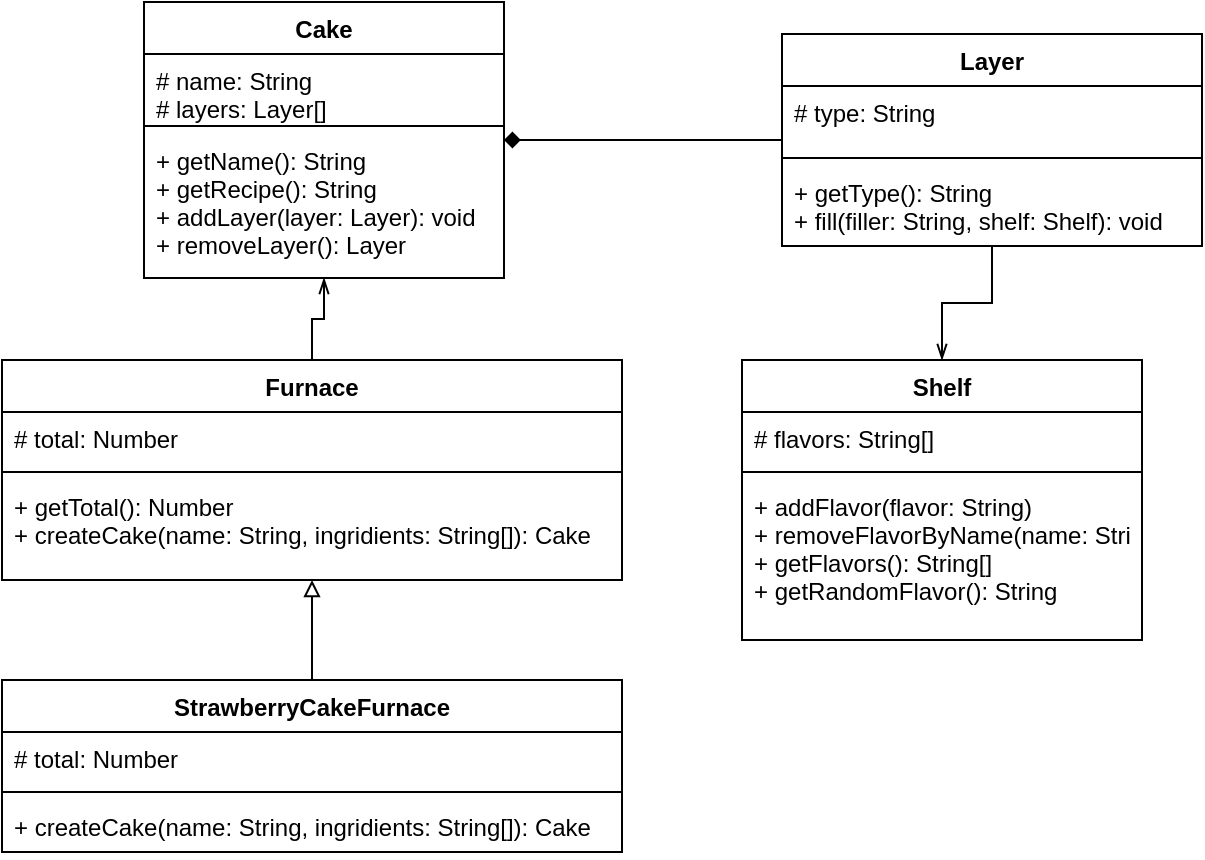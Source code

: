 <mxfile version="14.7.1" type="github">
  <diagram id="Qczj1tUrw4rJ5S7pwfr7" name="Page-1">
    <mxGraphModel dx="1080" dy="460" grid="1" gridSize="10" guides="1" tooltips="1" connect="1" arrows="1" fold="1" page="1" pageScale="1" pageWidth="827" pageHeight="1169" math="0" shadow="0">
      <root>
        <mxCell id="0" />
        <mxCell id="1" parent="0" />
        <mxCell id="pRh-S5okxtwCWEwb2zM1-41" style="edgeStyle=orthogonalEdgeStyle;rounded=0;orthogonalLoop=1;jettySize=auto;html=1;endArrow=openThin;endFill=0;strokeWidth=1;" parent="1" source="pRh-S5okxtwCWEwb2zM1-5" target="pRh-S5okxtwCWEwb2zM1-9" edge="1">
          <mxGeometry relative="1" as="geometry" />
        </mxCell>
        <mxCell id="pRh-S5okxtwCWEwb2zM1-5" value="Furnace" style="swimlane;fontStyle=1;align=center;verticalAlign=top;childLayout=stackLayout;horizontal=1;startSize=26;horizontalStack=0;resizeParent=1;resizeParentMax=0;resizeLast=0;collapsible=1;marginBottom=0;" parent="1" vertex="1">
          <mxGeometry x="10" y="320" width="310" height="110" as="geometry" />
        </mxCell>
        <mxCell id="pRh-S5okxtwCWEwb2zM1-6" value="# total: Number" style="text;strokeColor=none;fillColor=none;align=left;verticalAlign=top;spacingLeft=4;spacingRight=4;overflow=hidden;rotatable=0;points=[[0,0.5],[1,0.5]];portConstraint=eastwest;" parent="pRh-S5okxtwCWEwb2zM1-5" vertex="1">
          <mxGeometry y="26" width="310" height="26" as="geometry" />
        </mxCell>
        <mxCell id="pRh-S5okxtwCWEwb2zM1-7" value="" style="line;strokeWidth=1;fillColor=none;align=left;verticalAlign=middle;spacingTop=-1;spacingLeft=3;spacingRight=3;rotatable=0;labelPosition=right;points=[];portConstraint=eastwest;" parent="pRh-S5okxtwCWEwb2zM1-5" vertex="1">
          <mxGeometry y="52" width="310" height="8" as="geometry" />
        </mxCell>
        <mxCell id="pRh-S5okxtwCWEwb2zM1-8" value="+ getTotal(): Number&#xa;+ createCake(name: String, ingridients: String[]): Cake" style="text;strokeColor=none;fillColor=none;align=left;verticalAlign=top;spacingLeft=4;spacingRight=4;overflow=hidden;rotatable=0;points=[[0,0.5],[1,0.5]];portConstraint=eastwest;" parent="pRh-S5okxtwCWEwb2zM1-5" vertex="1">
          <mxGeometry y="60" width="310" height="50" as="geometry" />
        </mxCell>
        <mxCell id="pRh-S5okxtwCWEwb2zM1-9" value="Cake" style="swimlane;fontStyle=1;align=center;verticalAlign=top;childLayout=stackLayout;horizontal=1;startSize=26;horizontalStack=0;resizeParent=1;resizeParentMax=0;resizeLast=0;collapsible=1;marginBottom=0;" parent="1" vertex="1">
          <mxGeometry x="81" y="141" width="180" height="138" as="geometry" />
        </mxCell>
        <mxCell id="pRh-S5okxtwCWEwb2zM1-10" value="# name: String&#xa;# layers: Layer[]" style="text;strokeColor=none;fillColor=none;align=left;verticalAlign=top;spacingLeft=4;spacingRight=4;overflow=hidden;rotatable=0;points=[[0,0.5],[1,0.5]];portConstraint=eastwest;" parent="pRh-S5okxtwCWEwb2zM1-9" vertex="1">
          <mxGeometry y="26" width="180" height="32" as="geometry" />
        </mxCell>
        <mxCell id="pRh-S5okxtwCWEwb2zM1-11" value="" style="line;strokeWidth=1;fillColor=none;align=left;verticalAlign=middle;spacingTop=-1;spacingLeft=3;spacingRight=3;rotatable=0;labelPosition=right;points=[];portConstraint=eastwest;" parent="pRh-S5okxtwCWEwb2zM1-9" vertex="1">
          <mxGeometry y="58" width="180" height="8" as="geometry" />
        </mxCell>
        <mxCell id="pRh-S5okxtwCWEwb2zM1-12" value="+ getName(): String&#xa;+ getRecipe(): String&#xa;+ addLayer(layer: Layer): void&#xa;+ removeLayer(): Layer" style="text;strokeColor=none;fillColor=none;align=left;verticalAlign=top;spacingLeft=4;spacingRight=4;overflow=hidden;rotatable=0;points=[[0,0.5],[1,0.5]];portConstraint=eastwest;" parent="pRh-S5okxtwCWEwb2zM1-9" vertex="1">
          <mxGeometry y="66" width="180" height="72" as="geometry" />
        </mxCell>
        <mxCell id="pRh-S5okxtwCWEwb2zM1-13" value="Shelf" style="swimlane;fontStyle=1;align=center;verticalAlign=top;childLayout=stackLayout;horizontal=1;startSize=26;horizontalStack=0;resizeParent=1;resizeParentMax=0;resizeLast=0;collapsible=1;marginBottom=0;" parent="1" vertex="1">
          <mxGeometry x="380" y="320" width="200" height="140" as="geometry" />
        </mxCell>
        <mxCell id="pRh-S5okxtwCWEwb2zM1-14" value="# flavors: String[]" style="text;strokeColor=none;fillColor=none;align=left;verticalAlign=top;spacingLeft=4;spacingRight=4;overflow=hidden;rotatable=0;points=[[0,0.5],[1,0.5]];portConstraint=eastwest;" parent="pRh-S5okxtwCWEwb2zM1-13" vertex="1">
          <mxGeometry y="26" width="200" height="26" as="geometry" />
        </mxCell>
        <mxCell id="pRh-S5okxtwCWEwb2zM1-15" value="" style="line;strokeWidth=1;fillColor=none;align=left;verticalAlign=middle;spacingTop=-1;spacingLeft=3;spacingRight=3;rotatable=0;labelPosition=right;points=[];portConstraint=eastwest;" parent="pRh-S5okxtwCWEwb2zM1-13" vertex="1">
          <mxGeometry y="52" width="200" height="8" as="geometry" />
        </mxCell>
        <mxCell id="pRh-S5okxtwCWEwb2zM1-16" value="+ addFlavor(flavor: String)&#xa;+ removeFlavorByName(name: String)&#xa;+ getFlavors(): String[]&#xa;+ getRandomFlavor(): String" style="text;strokeColor=none;fillColor=none;align=left;verticalAlign=top;spacingLeft=4;spacingRight=4;overflow=hidden;rotatable=0;points=[[0,0.5],[1,0.5]];portConstraint=eastwest;" parent="pRh-S5okxtwCWEwb2zM1-13" vertex="1">
          <mxGeometry y="60" width="200" height="80" as="geometry" />
        </mxCell>
        <mxCell id="pRh-S5okxtwCWEwb2zM1-38" style="edgeStyle=orthogonalEdgeStyle;rounded=0;orthogonalLoop=1;jettySize=auto;html=1;endArrow=openThin;endFill=0;strokeWidth=1;" parent="1" source="pRh-S5okxtwCWEwb2zM1-19" target="pRh-S5okxtwCWEwb2zM1-13" edge="1">
          <mxGeometry relative="1" as="geometry" />
        </mxCell>
        <mxCell id="pRh-S5okxtwCWEwb2zM1-39" style="edgeStyle=orthogonalEdgeStyle;rounded=0;orthogonalLoop=1;jettySize=auto;html=1;endArrow=diamond;endFill=1;strokeWidth=1;" parent="1" source="pRh-S5okxtwCWEwb2zM1-19" target="pRh-S5okxtwCWEwb2zM1-9" edge="1">
          <mxGeometry relative="1" as="geometry" />
        </mxCell>
        <mxCell id="pRh-S5okxtwCWEwb2zM1-19" value="Layer" style="swimlane;fontStyle=1;align=center;verticalAlign=top;childLayout=stackLayout;horizontal=1;startSize=26;horizontalStack=0;resizeParent=1;resizeParentMax=0;resizeLast=0;collapsible=1;marginBottom=0;" parent="1" vertex="1">
          <mxGeometry x="400" y="157" width="210" height="106" as="geometry" />
        </mxCell>
        <mxCell id="pRh-S5okxtwCWEwb2zM1-20" value="# type: String" style="text;strokeColor=none;fillColor=none;align=left;verticalAlign=top;spacingLeft=4;spacingRight=4;overflow=hidden;rotatable=0;points=[[0,0.5],[1,0.5]];portConstraint=eastwest;" parent="pRh-S5okxtwCWEwb2zM1-19" vertex="1">
          <mxGeometry y="26" width="210" height="32" as="geometry" />
        </mxCell>
        <mxCell id="pRh-S5okxtwCWEwb2zM1-21" value="" style="line;strokeWidth=1;fillColor=none;align=left;verticalAlign=middle;spacingTop=-1;spacingLeft=3;spacingRight=3;rotatable=0;labelPosition=right;points=[];portConstraint=eastwest;" parent="pRh-S5okxtwCWEwb2zM1-19" vertex="1">
          <mxGeometry y="58" width="210" height="8" as="geometry" />
        </mxCell>
        <mxCell id="pRh-S5okxtwCWEwb2zM1-22" value="+ getType(): String&#xa;+ fill(filler: String, shelf: Shelf): void" style="text;strokeColor=none;fillColor=none;align=left;verticalAlign=top;spacingLeft=4;spacingRight=4;overflow=hidden;rotatable=0;points=[[0,0.5],[1,0.5]];portConstraint=eastwest;" parent="pRh-S5okxtwCWEwb2zM1-19" vertex="1">
          <mxGeometry y="66" width="210" height="40" as="geometry" />
        </mxCell>
        <mxCell id="d-VJpSmS1H07q4Ccl9mx-6" style="edgeStyle=orthogonalEdgeStyle;rounded=0;orthogonalLoop=1;jettySize=auto;html=1;endArrow=block;endFill=0;strokeWidth=1;" edge="1" parent="1" source="d-VJpSmS1H07q4Ccl9mx-1" target="pRh-S5okxtwCWEwb2zM1-5">
          <mxGeometry relative="1" as="geometry" />
        </mxCell>
        <mxCell id="d-VJpSmS1H07q4Ccl9mx-1" value="StrawberryCakeFurnace" style="swimlane;fontStyle=1;align=center;verticalAlign=top;childLayout=stackLayout;horizontal=1;startSize=26;horizontalStack=0;resizeParent=1;resizeParentMax=0;resizeLast=0;collapsible=1;marginBottom=0;shadow=0;" vertex="1" parent="1">
          <mxGeometry x="10" y="480" width="310" height="86" as="geometry">
            <mxRectangle x="10" y="480" width="170" height="26" as="alternateBounds" />
          </mxGeometry>
        </mxCell>
        <mxCell id="d-VJpSmS1H07q4Ccl9mx-2" value="# total: Number" style="text;align=left;verticalAlign=top;spacingLeft=4;spacingRight=4;overflow=hidden;rotatable=0;points=[[0,0.5],[1,0.5]];portConstraint=eastwest;shadow=0;" vertex="1" parent="d-VJpSmS1H07q4Ccl9mx-1">
          <mxGeometry y="26" width="310" height="26" as="geometry" />
        </mxCell>
        <mxCell id="d-VJpSmS1H07q4Ccl9mx-3" value="" style="line;strokeWidth=1;align=left;verticalAlign=middle;spacingTop=-1;spacingLeft=3;spacingRight=3;rotatable=0;labelPosition=right;points=[];portConstraint=eastwest;shadow=0;" vertex="1" parent="d-VJpSmS1H07q4Ccl9mx-1">
          <mxGeometry y="52" width="310" height="8" as="geometry" />
        </mxCell>
        <mxCell id="d-VJpSmS1H07q4Ccl9mx-4" value="+ createCake(name: String, ingridients: String[]): Cake" style="text;align=left;verticalAlign=top;spacingLeft=4;spacingRight=4;overflow=hidden;rotatable=0;points=[[0,0.5],[1,0.5]];portConstraint=eastwest;shadow=0;" vertex="1" parent="d-VJpSmS1H07q4Ccl9mx-1">
          <mxGeometry y="60" width="310" height="26" as="geometry" />
        </mxCell>
      </root>
    </mxGraphModel>
  </diagram>
</mxfile>
